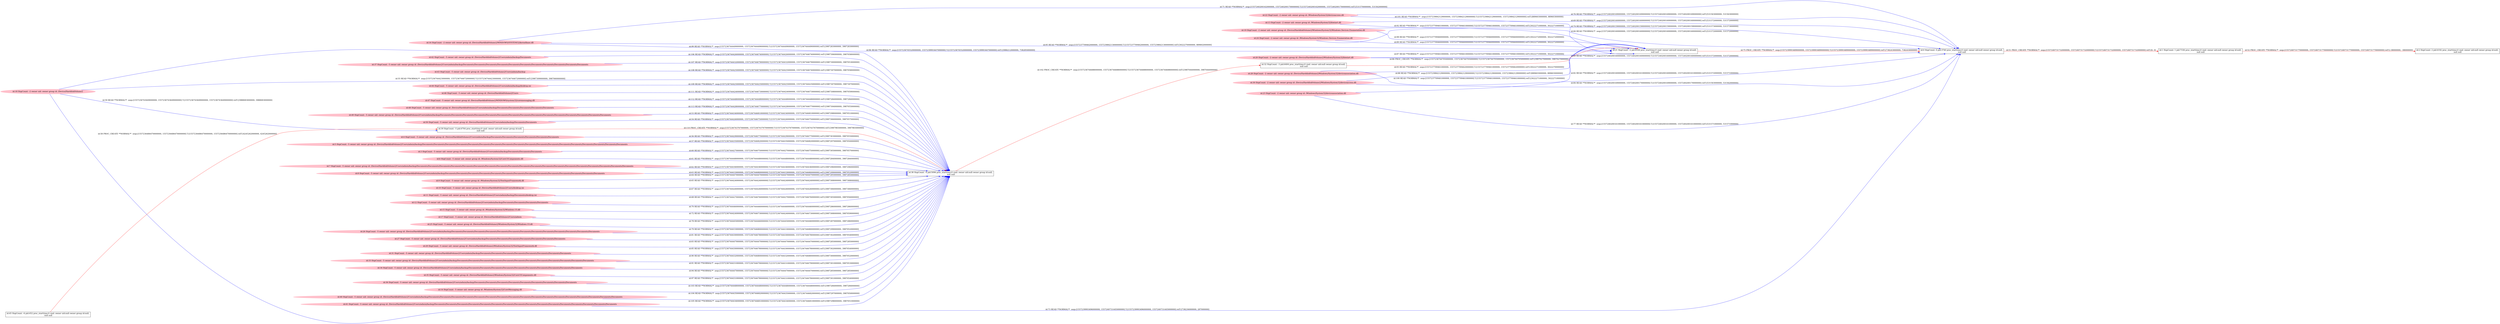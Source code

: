 digraph  {
rankdir=LR
"0"[color=black,label="id:0 HopCount: 0 pid:3740 proc_starttime:0 cmd: owner uid:null owner group id:null,\n null null", shape=box,style=solid];
"1"[color=black,label="id:1 HopCount: 1 pid:7336 proc_starttime:0 cmd: owner uid:null owner group id:null,\n null null", shape=box,style=solid];
"0" -> "1" [id=51,__obj="PROC_CREATE"color=red,label="id:51 PROC_CREATE **NORMAL**  seqs:[1557240731732000000, 1557240731732000000] T:[1557240731732000000, 1557240731732000000] relT:[0, 0]",style=solid];
"2"[color=black,label="id:2 HopCount: 2 pid:4192 proc_starttime:0 cmd: owner uid:null owner group id:null,\n null null", shape=box,style=solid];
"1" -> "2" [id=52,__obj="PROC_CREATE"color=red,label="id:52 PROC_CREATE **NORMAL**  seqs:[1557240731770000000, 1557240731770000000] T:[1557240731770000000, 1557240731770000000] relT:[-38000000, -38000000]",style=solid];
"49"[color=pink,label="id:49 HopCount: -5 owner uid: owner group id: /Device/HarddiskVolume2/Users/admin/backup/Documents/Documents/Documents/Documents/Documents/Documents/Documents/Documents/Documents/Documents/Documents/Documents/Documents/Documents/Documents ", shape=oval,style=filled];
"38"[color=black,label="id:38 HopCount: -4 pid:5096 proc_starttime:0 cmd: owner uid:null owner group id:null,\n null null", shape=box,style=solid];
"49" -> "38" [id=53,__obj="READ"color=blue,label="id:53 READ **NORMAL**  seqs:[1557236744434000000, 1557236744681000000] T:[1557236744434000000, 1557236744681000000] relT:[3987298000000, 3987051000000]",style=solid];
"50"[color=pink,label="id:50 HopCount: -5 owner uid: owner group id: /Device/HarddiskVolume2/Users/admin/backup/Documents/Documents ", shape=oval,style=filled];
"50" -> "38" [id=54,__obj="READ"color=blue,label="id:54 READ **NORMAL**  seqs:[1557236744426000000, 1557236744675000000] T:[1557236744426000000, 1557236744675000000] relT:[3987306000000, 3987057000000]",style=solid];
"18"[color=pink,label="id:18 HopCount: -2 owner uid: owner group id: /Device/HarddiskVolume2 ", shape=oval,style=filled];
"18" -> "38" [id=55,__obj="READ"color=blue,label="id:55 READ **NORMAL**  seqs:[1557236744423000000, 1557236744672000000] T:[1557236744423000000, 1557236744672000000] relT:[3987309000000, 3987060000000]",style=solid];
"4"[color=pink,label="id:4 HopCount: -5 owner uid: owner group id: /Device/HarddiskVolume2/Users/admin/backup/Documents/Documents/Documents/Documents/Documents/Documents ", shape=oval,style=filled];
"4" -> "38" [id=56,__obj="READ"color=blue,label="id:56 READ **NORMAL**  seqs:[1557236744429000000, 1557236744677000000] T:[1557236744429000000, 1557236744677000000] relT:[3987303000000, 3987055000000]",style=solid];
"5"[color=pink,label="id:5 HopCount: -5 owner uid: owner group id: /Device/HarddiskVolume2/Users/admin/backup/Documents/Documents/Documents/Documents/Documents/Documents/Documents/Documents/Documents/Documents/Documents/Documents/Documents/Documents/Documents/Documents/Documents/Documents ", shape=oval,style=filled];
"5" -> "38" [id=57,__obj="READ"color=blue,label="id:57 READ **NORMAL**  seqs:[1557236744435000000, 1557236744682000000] T:[1557236744435000000, 1557236744682000000] relT:[3987297000000, 3987050000000]",style=solid];
"45"[color=black,label="id:45 HopCount: -6 pid:452 proc_starttime:0 cmd: owner uid:null owner group id:null,\n null null", shape=box,style=solid];
"39"[color=black,label="id:39 HopCount: -5 pid:4704 proc_starttime:0 cmd: owner uid:null owner group id:null,\n null null", shape=box,style=solid];
"45" -> "39" [id=58,__obj="PROC_CREATE"color=red,label="id:58 PROC_CREATE **NORMAL**  seqs:[1557236486470000000, 1557236486470000000] T:[1557236486470000000, 1557236486470000000] relT:[4245262000000, 4245262000000]",style=solid];
"18" -> "39" [id=59,__obj="READ"color=blue,label="id:59 READ **NORMAL**  seqs:[1557236743649000000, 1557236743649000000] T:[1557236743649000000, 1557236743649000000] relT:[3988083000000, 3988083000000]",style=solid];
"3"[color=pink,label="id:3 HopCount: -5 owner uid: owner group id: /Device/HarddiskVolume2/Users/admin/backup/Documents/Documents/Documents ", shape=oval,style=filled];
"3" -> "38" [id=60,__obj="READ"color=blue,label="id:60 READ **NORMAL**  seqs:[1557236744427000000, 1557236744675000000] T:[1557236744427000000, 1557236744675000000] relT:[3987305000000, 3987057000000]",style=solid];
"6"[color=pink,label="id:6 HopCount: -5 owner uid: owner group id: /Windows/System32/CoreUIComponents.dll ", shape=oval,style=filled];
"6" -> "38" [id=61,__obj="READ"color=blue,label="id:61 READ **NORMAL**  seqs:[1557236744448000000, 1557236744448000000] T:[1557236744448000000, 1557236744448000000] relT:[3987284000000, 3987284000000]",style=solid];
"7"[color=pink,label="id:7 HopCount: -5 owner uid: owner group id: /Device/HarddiskVolume2/Users/admin/backup/Documents/Documents/Documents/Documents/Documents/Documents/Documents/Documents/Documents/Documents/Documents/Documents/Documents/Documents/Documents/Documents/Documents/Documents/Documents ", shape=oval,style=filled];
"7" -> "38" [id=62,__obj="READ"color=blue,label="id:62 READ **NORMAL**  seqs:[1557236744436000000, 1557236744436000000] T:[1557236744436000000, 1557236744436000000] relT:[3987296000000, 3987296000000]",style=solid];
"8"[color=pink,label="id:8 HopCount: -5 owner uid: owner group id: /Device/HarddiskVolume2/Users/admin/backup/Documents/Documents/Documents/Documents/Documents/Documents/Documents/Documents/Documents/Documents/Documents/Documents/Documents/Documents ", shape=oval,style=filled];
"8" -> "38" [id=63,__obj="READ"color=blue,label="id:63 READ **NORMAL**  seqs:[1557236744433000000, 1557236744680000000] T:[1557236744433000000, 1557236744680000000] relT:[3987299000000, 3987052000000]",style=solid];
"9"[color=pink,label="id:9 HopCount: -5 owner uid: owner group id: /Windows/System32/TextInputFramework.dll ", shape=oval,style=filled];
"9" -> "38" [id=64,__obj="READ"color=blue,label="id:64 READ **NORMAL**  seqs:[1557236744447000000, 1557236744447000000] T:[1557236744447000000, 1557236744447000000] relT:[3987285000000, 3987285000000]",style=solid];
"10"[color=pink,label="id:10 HopCount: -5 owner uid: owner group id: /Device/HarddiskVolume2/Users/desktop.ini ", shape=oval,style=filled];
"10" -> "38" [id=65,__obj="READ"color=blue,label="id:65 READ **NORMAL**  seqs:[1557236744424000000, 1557236744424000000] T:[1557236744424000000, 1557236744424000000] relT:[3987308000000, 3987308000000]",style=solid];
"24"[color=pink,label="id:24 HopCount: -2 owner uid: owner group id: /Windows/System32/Windows.Devices.Enumeration.dll ", shape=oval,style=filled];
"24" -> "0" [id=66,__obj="READ"color=blue,label="id:66 READ **NORMAL**  seqs:[1557240200160000000, 1557240200160000000] T:[1557240200160000000, 1557240200160000000] relT:[531572000000, 531572000000]",style=solid];
"11"[color=pink,label="id:11 HopCount: -5 owner uid: owner group id: /Device/HarddiskVolume2/Users/admin/backup/Documents/desktop.ini ", shape=oval,style=filled];
"11" -> "38" [id=67,__obj="READ"color=blue,label="id:67 READ **NORMAL**  seqs:[1557236744426000000, 1557236744426000000] T:[1557236744426000000, 1557236744426000000] relT:[3987306000000, 3987306000000]",style=solid];
"12"[color=pink,label="id:12 HopCount: -5 owner uid: owner group id: /Device/HarddiskVolume2/Users/admin/backup/Documents/Documents/Documents/Documents ", shape=oval,style=filled];
"12" -> "38" [id=68,__obj="READ"color=blue,label="id:68 READ **NORMAL**  seqs:[1557236744427000000, 1557236744676000000] T:[1557236744427000000, 1557236744676000000] relT:[3987305000000, 3987056000000]",style=solid];
"13"[color=pink,label="id:13 HopCount: -2 owner uid: owner group id: /Windows/System32/biwinrt.dll ", shape=oval,style=filled];
"13" -> "0" [id=69,__obj="READ"color=blue,label="id:69 READ **NORMAL**  seqs:[1557240200160000000, 1557240200160000000] T:[1557240200160000000, 1557240200160000000] relT:[531572000000, 531572000000]",style=solid];
"15"[color=pink,label="id:15 HopCount: -5 owner uid: owner group id: /Windows/System32/Windows.UI.dll ", shape=oval,style=filled];
"15" -> "38" [id=70,__obj="READ"color=blue,label="id:70 READ **NORMAL**  seqs:[1557236744446000000, 1557236744446000000] T:[1557236744446000000, 1557236744446000000] relT:[3987286000000, 3987286000000]",style=solid];
"16"[color=pink,label="id:16 HopCount: -2 owner uid: owner group id: /Device/HarddiskVolume2/WINDOWS/SYSTEM32/kernelbase.dll ", shape=oval,style=filled];
"16" -> "0" [id=71,__obj="READ"color=blue,label="id:71 READ **NORMAL**  seqs:[1557240200162000000, 1557240200170000000] T:[1557240200162000000, 1557240200170000000] relT:[531570000000, 531562000000]",style=solid];
"17"[color=pink,label="id:17 HopCount: -5 owner uid: owner group id: /Device/HarddiskVolume2/Users/admin ", shape=oval,style=filled];
"17" -> "38" [id=72,__obj="READ"color=blue,label="id:72 READ **NORMAL**  seqs:[1557236744424000000, 1557236744673000000] T:[1557236744424000000, 1557236744673000000] relT:[3987308000000, 3987059000000]",style=solid];
"18" -> "0" [id=73,__obj="READ"color=blue,label="id:73 READ **NORMAL**  seqs:[1557239993496000000, 1557240731445000000] T:[1557239993496000000, 1557240731445000000] relT:[738236000000, 287000000]",style=solid];
"19"[color=pink,label="id:19 HopCount: -2 owner uid: owner group id: /Device/HarddiskVolume2/Windows/System32/Windows.Devices.Enumeration.dll ", shape=oval,style=filled];
"19" -> "0" [id=74,__obj="READ"color=blue,label="id:74 READ **NORMAL**  seqs:[1557240200159000000, 1557240200159000000] T:[1557240200159000000, 1557240200159000000] relT:[531573000000, 531573000000]",style=solid];
"21"[color=black,label="id:21 HopCount: -2 pid:8164 proc_starttime:0 cmd: owner uid:null owner group id:null,\n null null", shape=box,style=solid];
"21" -> "0" [id=75,__obj="PROC_CREATE"color=red,label="id:75 PROC_CREATE **NORMAL**  seqs:[1557239993489000000, 1557239993489000000] T:[1557239993489000000, 1557239993489000000] relT:[738243000000, 738243000000]",style=solid];
"22"[color=pink,label="id:22 HopCount: -2 owner uid: owner group id: /Windows/System32/deviceaccess.dll ", shape=oval,style=filled];
"22" -> "0" [id=76,__obj="READ"color=blue,label="id:76 READ **NORMAL**  seqs:[1557240200169000000, 1557240200169000000] T:[1557240200169000000, 1557240200169000000] relT:[531563000000, 531563000000]",style=solid];
"23"[color=pink,label="id:23 HopCount: -2 owner uid: owner group id: /Windows/System32/deviceassociation.dll ", shape=oval,style=filled];
"23" -> "0" [id=77,__obj="READ"color=blue,label="id:77 READ **NORMAL**  seqs:[1557240200161000000, 1557240200161000000] T:[1557240200161000000, 1557240200161000000] relT:[531571000000, 531571000000]",style=solid];
"25"[color=pink,label="id:25 HopCount: -5 owner uid: owner group id: /Device/HarddiskVolume2/Windows/System32/Windows.UI.dll ", shape=oval,style=filled];
"25" -> "38" [id=78,__obj="READ"color=blue,label="id:78 READ **NORMAL**  seqs:[1557236744445000000, 1557236744446000000] T:[1557236744445000000, 1557236744446000000] relT:[3987287000000, 3987286000000]",style=solid];
"26"[color=pink,label="id:26 HopCount: -5 owner uid: owner group id: /Device/HarddiskVolume2/Users/admin/backup/Documents/Documents/Documents/Documents/Documents/Documents/Documents/Documents/Documents/Documents/Documents/Documents/Documents ", shape=oval,style=filled];
"26" -> "38" [id=79,__obj="READ"color=blue,label="id:79 READ **NORMAL**  seqs:[1557236744433000000, 1557236744680000000] T:[1557236744433000000, 1557236744680000000] relT:[3987299000000, 3987052000000]",style=solid];
"20"[color=pink,label="id:20 HopCount: -2 owner uid: owner group id: /Device/HarddiskVolume2/Windows/System32/biwinrt.dll ", shape=oval,style=filled];
"20" -> "0" [id=80,__obj="READ"color=blue,label="id:80 READ **NORMAL**  seqs:[1557240200160000000, 1557240200160000000] T:[1557240200160000000, 1557240200160000000] relT:[531572000000, 531572000000]",style=solid];
"27"[color=pink,label="id:27 HopCount: -5 owner uid: owner group id: /Device/HarddiskVolume2/Users/admin/backup/Documents/Documents/Documents/Documents/Documents/Documents/Documents ", shape=oval,style=filled];
"27" -> "38" [id=81,__obj="READ"color=blue,label="id:81 READ **NORMAL**  seqs:[1557236744430000000, 1557236744678000000] T:[1557236744430000000, 1557236744678000000] relT:[3987302000000, 3987054000000]",style=solid];
"28"[color=pink,label="id:28 HopCount: -2 owner uid: owner group id: /Device/HarddiskVolume2/Windows/System32/deviceassociation.dll ", shape=oval,style=filled];
"28" -> "0" [id=82,__obj="READ"color=blue,label="id:82 READ **NORMAL**  seqs:[1557240200160000000, 1557240200161000000] T:[1557240200160000000, 1557240200161000000] relT:[531572000000, 531571000000]",style=solid];
"29"[color=pink,label="id:29 HopCount: -5 owner uid: owner group id: /Device/HarddiskVolume2/Windows/System32/TextInputFramework.dll ", shape=oval,style=filled];
"29" -> "38" [id=83,__obj="READ"color=blue,label="id:83 READ **NORMAL**  seqs:[1557236744447000000, 1557236744447000000] T:[1557236744447000000, 1557236744447000000] relT:[3987285000000, 3987285000000]",style=solid];
"30"[color=pink,label="id:30 HopCount: -2 owner uid: owner group id: /Device/HarddiskVolume2/Windows/System32/deviceaccess.dll ", shape=oval,style=filled];
"30" -> "0" [id=84,__obj="READ"color=blue,label="id:84 READ **NORMAL**  seqs:[1557240200169000000, 1557240200170000000] T:[1557240200169000000, 1557240200170000000] relT:[531563000000, 531562000000]",style=solid];
"31"[color=pink,label="id:31 HopCount: -5 owner uid: owner group id: /Device/HarddiskVolume2/Users/admin/backup/Documents/Documents/Documents/Documents/Documents/Documents/Documents/Documents ", shape=oval,style=filled];
"31" -> "38" [id=85,__obj="READ"color=blue,label="id:85 READ **NORMAL**  seqs:[1557236744430000000, 1557236744678000000] T:[1557236744430000000, 1557236744678000000] relT:[3987302000000, 3987054000000]",style=solid];
"32"[color=black,label="id:32 HopCount: -3 pid:6404 proc_starttime:0 cmd: owner uid:null owner group id:null,\n null null", shape=box,style=solid];
"32" -> "21" [id=86,__obj="PROC_CREATE"color=red,label="id:86 PROC_CREATE **NORMAL**  seqs:[1557236744705000000, 1557236744705000000] T:[1557236744705000000, 1557236744705000000] relT:[3987027000000, 3987027000000]",style=solid];
"20" -> "21" [id=87,__obj="READ"color=blue,label="id:87 READ **NORMAL**  seqs:[1557237709461000000, 1557237709461000000] T:[1557237709461000000, 1557237709461000000] relT:[3022271000000, 3022271000000]",style=solid];
"30" -> "21" [id=88,__obj="READ"color=blue,label="id:88 READ **NORMAL**  seqs:[1557239842129000000, 1557239842129000000] T:[1557239842129000000, 1557239842129000000] relT:[889603000000, 889603000000]",style=solid];
"24" -> "21" [id=89,__obj="READ"color=blue,label="id:89 READ **NORMAL**  seqs:[1557237709460000000, 1557237709460000000] T:[1557237709460000000, 1557237709460000000] relT:[3022272000000, 3022272000000]",style=solid];
"33"[color=pink,label="id:33 HopCount: -5 owner uid: owner group id: /Device/HarddiskVolume2/Users/admin/backup/Documents/Documents/Documents/Documents/Documents/Documents/Documents/Documents/Documents/Documents/Documents/Documents ", shape=oval,style=filled];
"33" -> "38" [id=90,__obj="READ"color=blue,label="id:90 READ **NORMAL**  seqs:[1557236744432000000, 1557236744680000000] T:[1557236744432000000, 1557236744680000000] relT:[3987300000000, 3987052000000]",style=solid];
"34"[color=pink,label="id:34 HopCount: -5 owner uid: owner group id: /Device/HarddiskVolume2/Users/admin/backup/Documents/Documents/Documents/Documents/Documents/Documents/Documents/Documents/Documents/Documents ", shape=oval,style=filled];
"34" -> "38" [id=91,__obj="READ"color=blue,label="id:91 READ **NORMAL**  seqs:[1557236744431000000, 1557236744679000000] T:[1557236744431000000, 1557236744679000000] relT:[3987301000000, 3987053000000]",style=solid];
"13" -> "21" [id=92,__obj="READ"color=blue,label="id:92 READ **NORMAL**  seqs:[1557237709461000000, 1557237709461000000] T:[1557237709461000000, 1557237709461000000] relT:[3022271000000, 3022271000000]",style=solid];
"28" -> "21" [id=93,__obj="READ"color=blue,label="id:93 READ **NORMAL**  seqs:[1557237709461000000, 1557237709462000000] T:[1557237709461000000, 1557237709462000000] relT:[3022271000000, 3022270000000]",style=solid];
"35"[color=pink,label="id:35 HopCount: -5 owner uid: owner group id: /Device/HarddiskVolume2/Windows/System32/CoreUIComponents.dll ", shape=oval,style=filled];
"35" -> "38" [id=94,__obj="READ"color=blue,label="id:94 READ **NORMAL**  seqs:[1557236744447000000, 1557236744447000000] T:[1557236744447000000, 1557236744447000000] relT:[3987285000000, 3987285000000]",style=solid];
"16" -> "21" [id=95,__obj="READ"color=blue,label="id:95 READ **NORMAL**  seqs:[1557237709462000000, 1557239842130000000] T:[1557237709462000000, 1557239842130000000] relT:[3022270000000, 889602000000]",style=solid];
"18" -> "21" [id=96,__obj="READ"color=blue,label="id:96 READ **NORMAL**  seqs:[1557236745520000000, 1557239993447000000] T:[1557236745520000000, 1557239993447000000] relT:[3986212000000, 738285000000]",style=solid];
"36"[color=pink,label="id:36 HopCount: -5 owner uid: owner group id: /Device/HarddiskVolume2/Users/admin/backup/Documents/Documents/Documents/Documents/Documents/Documents/Documents/Documents/Documents ", shape=oval,style=filled];
"36" -> "38" [id=97,__obj="READ"color=blue,label="id:97 READ **NORMAL**  seqs:[1557236744431000000, 1557236744678000000] T:[1557236744431000000, 1557236744678000000] relT:[3987301000000, 3987054000000]",style=solid];
"19" -> "21" [id=98,__obj="READ"color=blue,label="id:98 READ **NORMAL**  seqs:[1557237709460000000, 1557237709460000000] T:[1557237709460000000, 1557237709460000000] relT:[3022272000000, 3022272000000]",style=solid];
"16" -> "38" [id=99,__obj="READ"color=blue,label="id:99 READ **NORMAL**  seqs:[1557236744449000000, 1557236744449000000] T:[1557236744449000000, 1557236744449000000] relT:[3987283000000, 3987283000000]",style=solid];
"23" -> "21" [id=100,__obj="READ"color=blue,label="id:100 READ **NORMAL**  seqs:[1557237709461000000, 1557237709461000000] T:[1557237709461000000, 1557237709461000000] relT:[3022271000000, 3022271000000]",style=solid];
"22" -> "21" [id=101,__obj="READ"color=blue,label="id:101 READ **NORMAL**  seqs:[1557239842129000000, 1557239842129000000] T:[1557239842129000000, 1557239842129000000] relT:[889603000000, 889603000000]",style=solid];
"38" -> "32" [id=102,__obj="PROC_CREATE"color=red,label="id:102 PROC_CREATE **NORMAL**  seqs:[1557236744688000000, 1557236744688000000] T:[1557236744688000000, 1557236744688000000] relT:[3987044000000, 3987044000000]",style=solid];
"14"[color=pink,label="id:14 HopCount: -5 owner uid: owner group id: /Windows/System32/CoreMessaging.dll ", shape=oval,style=filled];
"14" -> "38" [id=103,__obj="READ"color=blue,label="id:103 READ **NORMAL**  seqs:[1557236744448000000, 1557236744448000000] T:[1557236744448000000, 1557236744448000000] relT:[3987284000000, 3987284000000]",style=solid];
"40"[color=pink,label="id:40 HopCount: -5 owner uid: owner group id: /Device/HarddiskVolume2/Users/admin/backup/Documents/Documents/Documents/Documents/Documents/Documents/Documents/Documents/Documents/Documents/Documents/Documents/Documents/Documents/Documents/Documents/Documents ", shape=oval,style=filled];
"40" -> "38" [id=104,__obj="READ"color=blue,label="id:104 READ **NORMAL**  seqs:[1557236744435000000, 1557236744682000000] T:[1557236744435000000, 1557236744682000000] relT:[3987297000000, 3987050000000]",style=solid];
"41"[color=pink,label="id:41 HopCount: -5 owner uid: owner group id: /Device/HarddiskVolume2/Users/admin/backup/Documents/Documents/Documents/Documents/Documents/Documents/Documents/Documents/Documents/Documents/Documents/Documents/Documents/Documents/Documents/Documents ", shape=oval,style=filled];
"41" -> "38" [id=105,__obj="READ"color=blue,label="id:105 READ **NORMAL**  seqs:[1557236744434000000, 1557236744681000000] T:[1557236744434000000, 1557236744681000000] relT:[3987298000000, 3987051000000]",style=solid];
"42"[color=pink,label="id:42 HopCount: -5 owner uid: owner group id: /Device/HarddiskVolume2/Users/admin/backup/Documents ", shape=oval,style=filled];
"42" -> "38" [id=106,__obj="READ"color=blue,label="id:106 READ **NORMAL**  seqs:[1557236744426000000, 1557236744674000000] T:[1557236744426000000, 1557236744674000000] relT:[3987306000000, 3987058000000]",style=solid];
"37"[color=pink,label="id:37 HopCount: -5 owner uid: owner group id: /Device/HarddiskVolume2/Users/admin/backup/Documents/Documents/Documents/Documents/Documents/Documents/Documents/Documents/Documents/Documents/Documents ", shape=oval,style=filled];
"37" -> "38" [id=107,__obj="READ"color=blue,label="id:107 READ **NORMAL**  seqs:[1557236744432000000, 1557236744679000000] T:[1557236744432000000, 1557236744679000000] relT:[3987300000000, 3987053000000]",style=solid];
"43"[color=pink,label="id:43 HopCount: -5 owner uid: owner group id: /Device/HarddiskVolume2/Users/admin/backup ", shape=oval,style=filled];
"43" -> "38" [id=108,__obj="READ"color=blue,label="id:108 READ **NORMAL**  seqs:[1557236744425000000, 1557236744674000000] T:[1557236744425000000, 1557236744674000000] relT:[3987307000000, 3987058000000]",style=solid];
"44"[color=pink,label="id:44 HopCount: -5 owner uid: owner group id: /Device/HarddiskVolume2/Users/admin/backup/desktop.ini ", shape=oval,style=filled];
"44" -> "38" [id=109,__obj="READ"color=blue,label="id:109 READ **NORMAL**  seqs:[1557236744425000000, 1557236744425000000] T:[1557236744425000000, 1557236744425000000] relT:[3987307000000, 3987307000000]",style=solid];
"39" -> "38" [id=110,__obj="PROC_CREATE"color=red,label="id:110 PROC_CREATE **NORMAL**  seqs:[1557236743767000000, 1557236743767000000] T:[1557236743767000000, 1557236743767000000] relT:[3987965000000, 3987965000000]",style=solid];
"46"[color=pink,label="id:46 HopCount: -5 owner uid: owner group id: /Device/HarddiskVolume2/Users ", shape=oval,style=filled];
"46" -> "38" [id=111,__obj="READ"color=blue,label="id:111 READ **NORMAL**  seqs:[1557236744424000000, 1557236744673000000] T:[1557236744424000000, 1557236744673000000] relT:[3987308000000, 3987059000000]",style=solid];
"47"[color=pink,label="id:47 HopCount: -5 owner uid: owner group id: /Device/HarddiskVolume2/WINDOWS/system32/coremessaging.dll ", shape=oval,style=filled];
"47" -> "38" [id=112,__obj="READ"color=blue,label="id:112 READ **NORMAL**  seqs:[1557236744448000000, 1557236744448000000] T:[1557236744448000000, 1557236744448000000] relT:[3987284000000, 3987284000000]",style=solid];
"48"[color=pink,label="id:48 HopCount: -5 owner uid: owner group id: /Device/HarddiskVolume2/Users/admin/backup/Documents/Documents/Documents/Documents/Documents ", shape=oval,style=filled];
"48" -> "38" [id=113,__obj="READ"color=blue,label="id:113 READ **NORMAL**  seqs:[1557236744428000000, 1557236744677000000] T:[1557236744428000000, 1557236744677000000] relT:[3987304000000, 3987055000000]",style=solid];
}